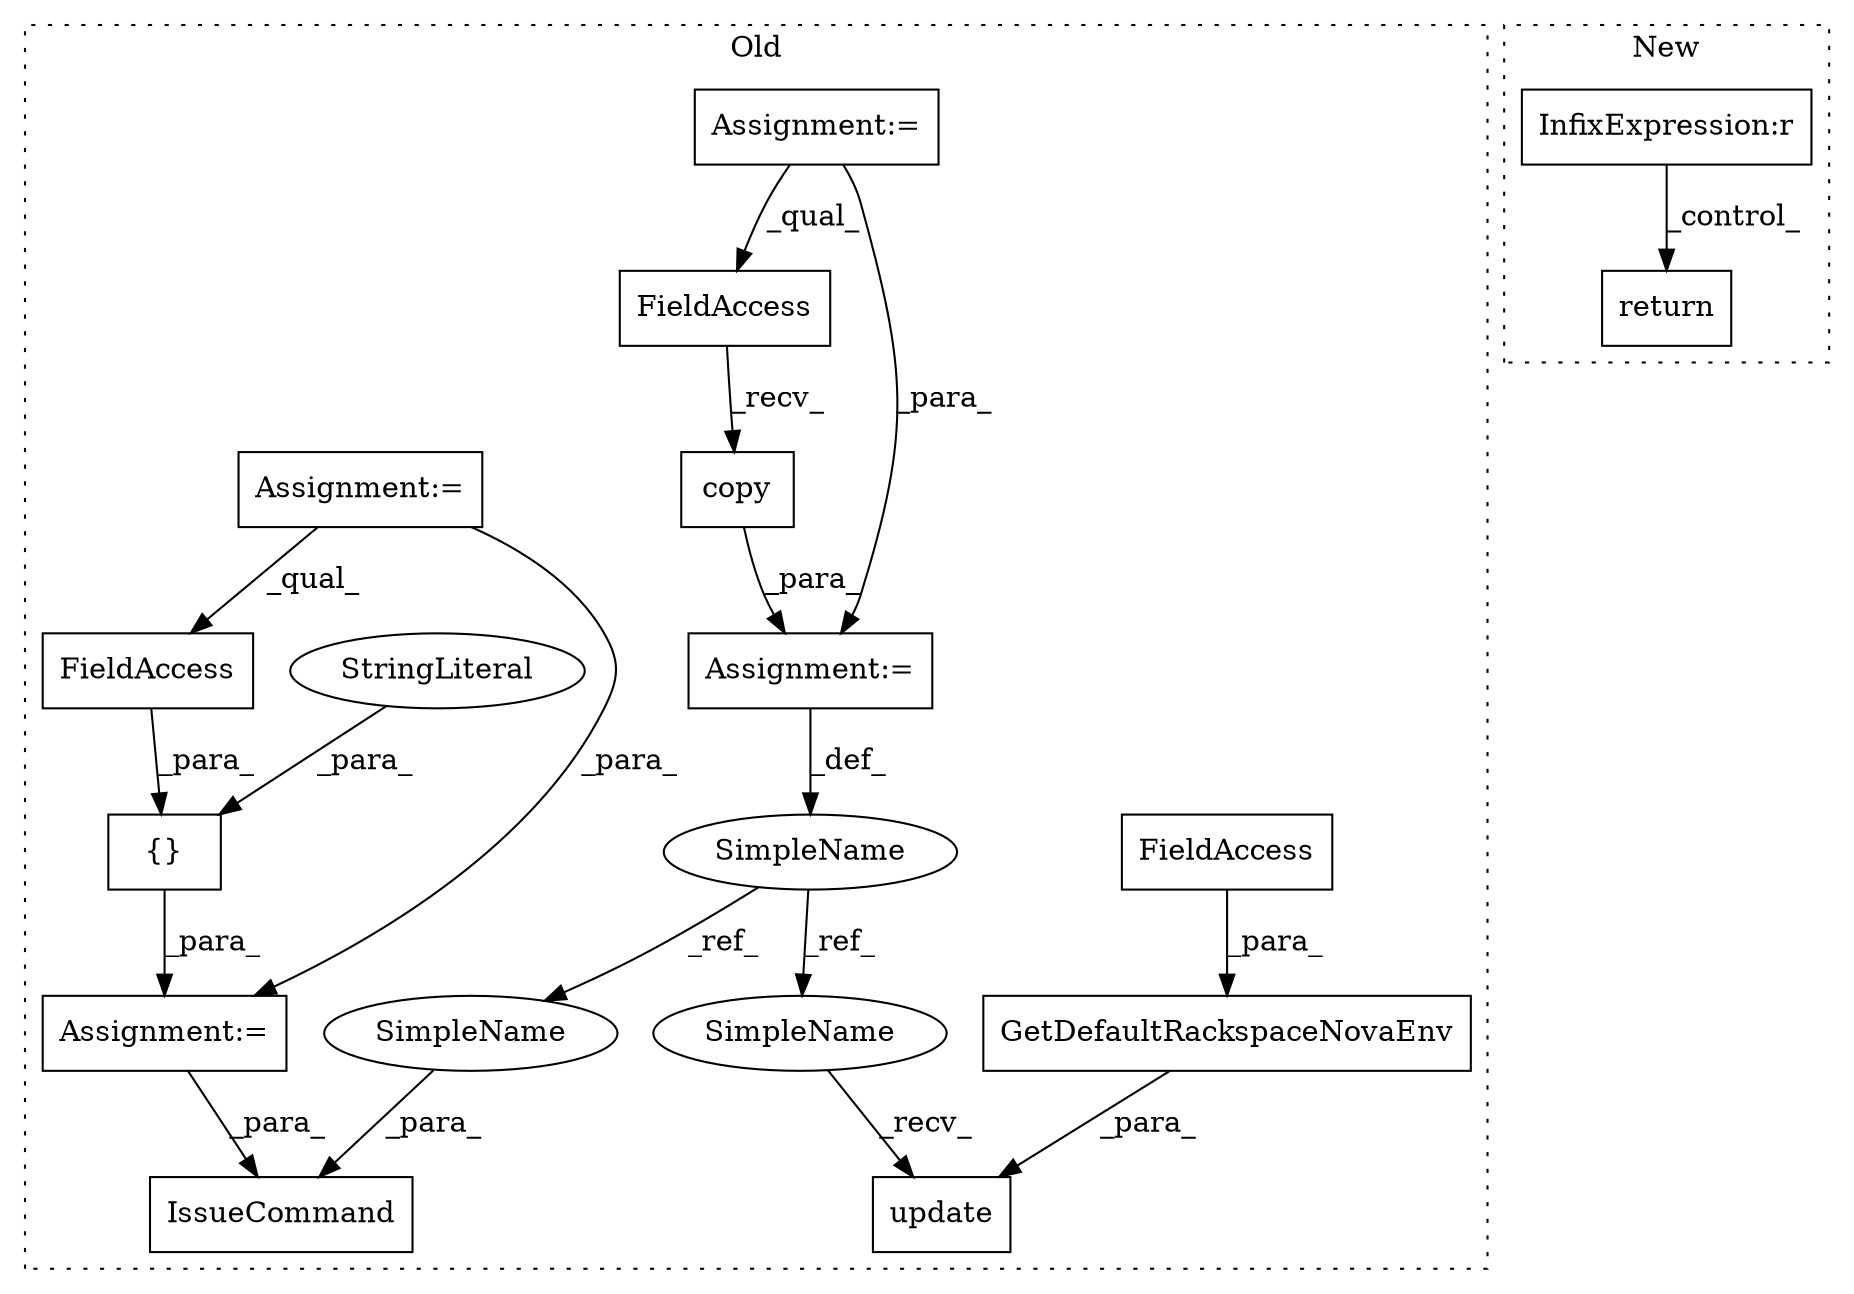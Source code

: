 digraph G {
subgraph cluster0 {
1 [label="GetDefaultRackspaceNovaEnv" a="32" s="3712,3748" l="27,1" shape="box"];
3 [label="update" a="32" s="3700,3749" l="7,1" shape="box"];
4 [label="FieldAccess" a="22" s="3739" l="9" shape="box"];
5 [label="copy" a="32" s="3679" l="6" shape="box"];
6 [label="IssueCommand" a="32" s="3876,3909" l="13,1" shape="box"];
7 [label="FieldAccess" a="22" s="3668" l="10" shape="box"];
8 [label="{}" a="4" s="3780,3820" l="1,1" shape="box"];
9 [label="FieldAccess" a="22" s="3781" l="15" shape="box"];
10 [label="SimpleName" a="42" s="3659" l="8" shape="ellipse"];
11 [label="StringLiteral" a="45" s="3797" l="13" shape="ellipse"];
13 [label="Assignment:=" a="7" s="3509" l="2" shape="box"];
14 [label="Assignment:=" a="7" s="3667" l="1" shape="box"];
15 [label="Assignment:=" a="7" s="3767" l="1" shape="box"];
16 [label="Assignment:=" a="7" s="3521" l="5" shape="box"];
17 [label="SimpleName" a="42" s="3691" l="8" shape="ellipse"];
18 [label="SimpleName" a="42" s="3901" l="8" shape="ellipse"];
label = "Old";
style="dotted";
}
subgraph cluster1 {
2 [label="return" a="41" s="5699" l="7" shape="box"];
12 [label="InfixExpression:r" a="27" s="5432" l="4" shape="box"];
label = "New";
style="dotted";
}
1 -> 3 [label="_para_"];
4 -> 1 [label="_para_"];
5 -> 14 [label="_para_"];
7 -> 5 [label="_recv_"];
8 -> 15 [label="_para_"];
9 -> 8 [label="_para_"];
10 -> 17 [label="_ref_"];
10 -> 18 [label="_ref_"];
11 -> 8 [label="_para_"];
12 -> 2 [label="_control_"];
13 -> 14 [label="_para_"];
13 -> 7 [label="_qual_"];
14 -> 10 [label="_def_"];
15 -> 6 [label="_para_"];
16 -> 15 [label="_para_"];
16 -> 9 [label="_qual_"];
17 -> 3 [label="_recv_"];
18 -> 6 [label="_para_"];
}
